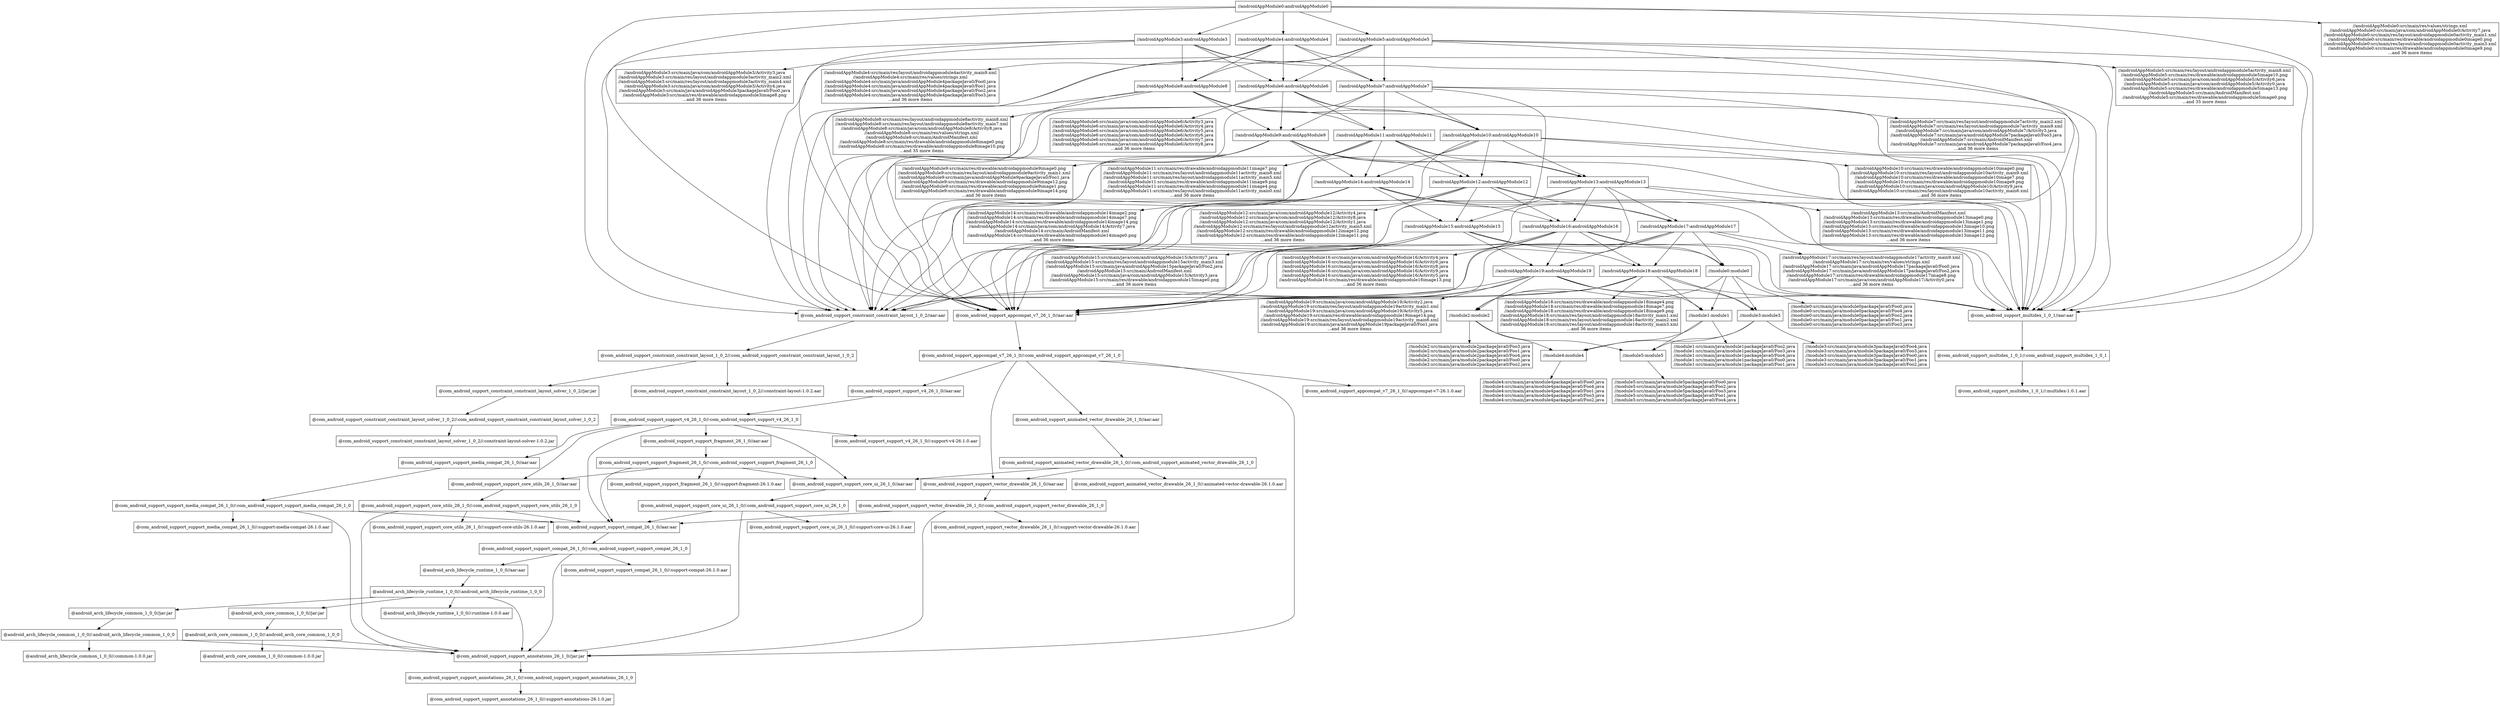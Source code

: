 digraph mygraph {
  node [shape=box];
"//androidAppModule0:androidAppModule0"
"//androidAppModule0:androidAppModule0" -> "//androidAppModule4:androidAppModule4"
"//androidAppModule0:androidAppModule0" -> "//androidAppModule3:androidAppModule3"
"//androidAppModule0:androidAppModule0" -> "//androidAppModule5:androidAppModule5"
"//androidAppModule0:androidAppModule0" -> "@com_android_support_appcompat_v7_26_1_0//aar:aar"
"//androidAppModule0:androidAppModule0" -> "@com_android_support_constraint_constraint_layout_1_0_2//aar:aar"
"//androidAppModule0:androidAppModule0" -> "//androidAppModule0:src/main/res/values/strings.xml\n//androidAppModule0:src/main/java/com/androidAppModule0/Activity7.java\n//androidAppModule0:src/main/res/layout/androidappmodule0activity_main1.xml\n//androidAppModule0:src/main/res/drawable/androidappmodule0image0.png\n//androidAppModule0:src/main/res/layout/androidappmodule0activity_main3.xml\n//androidAppModule0:src/main/res/drawable/androidappmodule0image9.png\n...and 36 more items"
"//androidAppModule0:androidAppModule0" -> "@com_android_support_multidex_1_0_1//aar:aar"
"//androidAppModule0:src/main/res/values/strings.xml\n//androidAppModule0:src/main/java/com/androidAppModule0/Activity7.java\n//androidAppModule0:src/main/res/layout/androidappmodule0activity_main1.xml\n//androidAppModule0:src/main/res/drawable/androidappmodule0image0.png\n//androidAppModule0:src/main/res/layout/androidappmodule0activity_main3.xml\n//androidAppModule0:src/main/res/drawable/androidappmodule0image9.png\n...and 36 more items"
"//androidAppModule3:androidAppModule3"
"//androidAppModule3:androidAppModule3" -> "//androidAppModule6:androidAppModule6"
"//androidAppModule3:androidAppModule3" -> "//androidAppModule7:androidAppModule7"
"//androidAppModule3:androidAppModule3" -> "//androidAppModule8:androidAppModule8"
"//androidAppModule3:androidAppModule3" -> "@com_android_support_appcompat_v7_26_1_0//aar:aar"
"//androidAppModule3:androidAppModule3" -> "@com_android_support_constraint_constraint_layout_1_0_2//aar:aar"
"//androidAppModule3:androidAppModule3" -> "//androidAppModule3:src/main/java/com/androidAppModule3/Activity3.java\n//androidAppModule3:src/main/res/layout/androidappmodule3activity_main2.xml\n//androidAppModule3:src/main/res/layout/androidappmodule3activity_main4.xml\n//androidAppModule3:src/main/java/com/androidAppModule3/Activity4.java\n//androidAppModule3:src/main/java/androidAppModule3packageJava0/Foo0.java\n//androidAppModule3:src/main/res/drawable/androidappmodule3image8.png\n...and 36 more items"
"//androidAppModule3:androidAppModule3" -> "@com_android_support_multidex_1_0_1//aar:aar"
"//androidAppModule3:src/main/java/com/androidAppModule3/Activity3.java\n//androidAppModule3:src/main/res/layout/androidappmodule3activity_main2.xml\n//androidAppModule3:src/main/res/layout/androidappmodule3activity_main4.xml\n//androidAppModule3:src/main/java/com/androidAppModule3/Activity4.java\n//androidAppModule3:src/main/java/androidAppModule3packageJava0/Foo0.java\n//androidAppModule3:src/main/res/drawable/androidappmodule3image8.png\n...and 36 more items"
"//androidAppModule4:androidAppModule4"
"//androidAppModule4:androidAppModule4" -> "//androidAppModule6:androidAppModule6"
"//androidAppModule4:androidAppModule4" -> "//androidAppModule7:androidAppModule7"
"//androidAppModule4:androidAppModule4" -> "//androidAppModule8:androidAppModule8"
"//androidAppModule4:androidAppModule4" -> "@com_android_support_appcompat_v7_26_1_0//aar:aar"
"//androidAppModule4:androidAppModule4" -> "@com_android_support_constraint_constraint_layout_1_0_2//aar:aar"
"//androidAppModule4:androidAppModule4" -> "//androidAppModule4:src/main/res/layout/androidappmodule4activity_main9.xml\n//androidAppModule4:src/main/res/values/strings.xml\n//androidAppModule4:src/main/java/androidAppModule4packageJava0/Foo0.java\n//androidAppModule4:src/main/java/androidAppModule4packageJava0/Foo1.java\n//androidAppModule4:src/main/java/androidAppModule4packageJava0/Foo2.java\n//androidAppModule4:src/main/java/androidAppModule4packageJava0/Foo3.java\n...and 36 more items"
"//androidAppModule4:androidAppModule4" -> "@com_android_support_multidex_1_0_1//aar:aar"
"//androidAppModule4:src/main/res/layout/androidappmodule4activity_main9.xml\n//androidAppModule4:src/main/res/values/strings.xml\n//androidAppModule4:src/main/java/androidAppModule4packageJava0/Foo0.java\n//androidAppModule4:src/main/java/androidAppModule4packageJava0/Foo1.java\n//androidAppModule4:src/main/java/androidAppModule4packageJava0/Foo2.java\n//androidAppModule4:src/main/java/androidAppModule4packageJava0/Foo3.java\n...and 36 more items"
"//androidAppModule5:androidAppModule5"
"//androidAppModule5:androidAppModule5" -> "//androidAppModule6:androidAppModule6"
"//androidAppModule5:androidAppModule5" -> "//androidAppModule7:androidAppModule7"
"//androidAppModule5:androidAppModule5" -> "//androidAppModule8:androidAppModule8"
"//androidAppModule5:androidAppModule5" -> "@com_android_support_appcompat_v7_26_1_0//aar:aar"
"//androidAppModule5:androidAppModule5" -> "@com_android_support_constraint_constraint_layout_1_0_2//aar:aar"
"//androidAppModule5:androidAppModule5" -> "//androidAppModule5:src/main/res/layout/androidappmodule5activity_main8.xml\n//androidAppModule5:src/main/res/drawable/androidappmodule5image10.png\n//androidAppModule5:src/main/java/com/androidAppModule5/Activity6.java\n//androidAppModule5:src/main/java/com/androidAppModule5/Activity0.java\n//androidAppModule5:src/main/res/drawable/androidappmodule5image13.png\n//androidAppModule5:src/main/AndroidManifest.xml\n//androidAppModule5:src/main/res/drawable/androidappmodule5image0.png\n...and 35 more items"
"//androidAppModule5:androidAppModule5" -> "@com_android_support_multidex_1_0_1//aar:aar"
"//androidAppModule5:src/main/res/layout/androidappmodule5activity_main8.xml\n//androidAppModule5:src/main/res/drawable/androidappmodule5image10.png\n//androidAppModule5:src/main/java/com/androidAppModule5/Activity6.java\n//androidAppModule5:src/main/java/com/androidAppModule5/Activity0.java\n//androidAppModule5:src/main/res/drawable/androidappmodule5image13.png\n//androidAppModule5:src/main/AndroidManifest.xml\n//androidAppModule5:src/main/res/drawable/androidappmodule5image0.png\n...and 35 more items"
"//androidAppModule8:androidAppModule8"
"//androidAppModule8:androidAppModule8" -> "//androidAppModule10:androidAppModule10"
"//androidAppModule8:androidAppModule8" -> "//androidAppModule11:androidAppModule11"
"//androidAppModule8:androidAppModule8" -> "//androidAppModule9:androidAppModule9"
"//androidAppModule8:androidAppModule8" -> "@com_android_support_appcompat_v7_26_1_0//aar:aar"
"//androidAppModule8:androidAppModule8" -> "@com_android_support_constraint_constraint_layout_1_0_2//aar:aar"
"//androidAppModule8:androidAppModule8" -> "//androidAppModule8:src/main/res/layout/androidappmodule8activity_main8.xml\n//androidAppModule8:src/main/res/layout/androidappmodule8activity_main7.xml\n//androidAppModule8:src/main/java/com/androidAppModule8/Activity8.java\n//androidAppModule8:src/main/res/values/strings.xml\n//androidAppModule8:src/main/AndroidManifest.xml\n//androidAppModule8:src/main/res/drawable/androidappmodule8image0.png\n//androidAppModule8:src/main/res/drawable/androidappmodule8image10.png\n...and 35 more items"
"//androidAppModule8:androidAppModule8" -> "@com_android_support_multidex_1_0_1//aar:aar"
"//androidAppModule8:src/main/res/layout/androidappmodule8activity_main8.xml\n//androidAppModule8:src/main/res/layout/androidappmodule8activity_main7.xml\n//androidAppModule8:src/main/java/com/androidAppModule8/Activity8.java\n//androidAppModule8:src/main/res/values/strings.xml\n//androidAppModule8:src/main/AndroidManifest.xml\n//androidAppModule8:src/main/res/drawable/androidappmodule8image0.png\n//androidAppModule8:src/main/res/drawable/androidappmodule8image10.png\n...and 35 more items"
"//androidAppModule7:androidAppModule7"
"//androidAppModule7:androidAppModule7" -> "//androidAppModule10:androidAppModule10"
"//androidAppModule7:androidAppModule7" -> "//androidAppModule11:androidAppModule11"
"//androidAppModule7:androidAppModule7" -> "//androidAppModule9:androidAppModule9"
"//androidAppModule7:androidAppModule7" -> "@com_android_support_appcompat_v7_26_1_0//aar:aar"
"//androidAppModule7:androidAppModule7" -> "@com_android_support_constraint_constraint_layout_1_0_2//aar:aar"
"//androidAppModule7:androidAppModule7" -> "//androidAppModule7:src/main/res/layout/androidappmodule7activity_main2.xml\n//androidAppModule7:src/main/res/layout/androidappmodule7activity_main9.xml\n//androidAppModule7:src/main/java/com/androidAppModule7/Activity3.java\n//androidAppModule7:src/main/java/androidAppModule7packageJava0/Foo3.java\n//androidAppModule7:src/main/AndroidManifest.xml\n//androidAppModule7:src/main/java/androidAppModule7packageJava0/Foo4.java\n...and 36 more items"
"//androidAppModule7:androidAppModule7" -> "@com_android_support_multidex_1_0_1//aar:aar"
"//androidAppModule7:src/main/res/layout/androidappmodule7activity_main2.xml\n//androidAppModule7:src/main/res/layout/androidappmodule7activity_main9.xml\n//androidAppModule7:src/main/java/com/androidAppModule7/Activity3.java\n//androidAppModule7:src/main/java/androidAppModule7packageJava0/Foo3.java\n//androidAppModule7:src/main/AndroidManifest.xml\n//androidAppModule7:src/main/java/androidAppModule7packageJava0/Foo4.java\n...and 36 more items"
"//androidAppModule6:androidAppModule6"
"//androidAppModule6:androidAppModule6" -> "//androidAppModule10:androidAppModule10"
"//androidAppModule6:androidAppModule6" -> "//androidAppModule11:androidAppModule11"
"//androidAppModule6:androidAppModule6" -> "//androidAppModule9:androidAppModule9"
"//androidAppModule6:androidAppModule6" -> "@com_android_support_appcompat_v7_26_1_0//aar:aar"
"//androidAppModule6:androidAppModule6" -> "@com_android_support_constraint_constraint_layout_1_0_2//aar:aar"
"//androidAppModule6:androidAppModule6" -> "//androidAppModule6:src/main/java/com/androidAppModule6/Activity3.java\n//androidAppModule6:src/main/java/com/androidAppModule6/Activity4.java\n//androidAppModule6:src/main/java/com/androidAppModule6/Activity5.java\n//androidAppModule6:src/main/java/com/androidAppModule6/Activity6.java\n//androidAppModule6:src/main/java/com/androidAppModule6/Activity7.java\n//androidAppModule6:src/main/java/com/androidAppModule6/Activity8.java\n...and 36 more items"
"//androidAppModule6:androidAppModule6" -> "@com_android_support_multidex_1_0_1//aar:aar"
"//androidAppModule6:src/main/java/com/androidAppModule6/Activity3.java\n//androidAppModule6:src/main/java/com/androidAppModule6/Activity4.java\n//androidAppModule6:src/main/java/com/androidAppModule6/Activity5.java\n//androidAppModule6:src/main/java/com/androidAppModule6/Activity6.java\n//androidAppModule6:src/main/java/com/androidAppModule6/Activity7.java\n//androidAppModule6:src/main/java/com/androidAppModule6/Activity8.java\n...and 36 more items"
"//androidAppModule9:androidAppModule9"
"//androidAppModule9:androidAppModule9" -> "//androidAppModule12:androidAppModule12"
"//androidAppModule9:androidAppModule9" -> "//androidAppModule13:androidAppModule13"
"//androidAppModule9:androidAppModule9" -> "//androidAppModule14:androidAppModule14"
"//androidAppModule9:androidAppModule9" -> "@com_android_support_appcompat_v7_26_1_0//aar:aar"
"//androidAppModule9:androidAppModule9" -> "@com_android_support_constraint_constraint_layout_1_0_2//aar:aar"
"//androidAppModule9:androidAppModule9" -> "@com_android_support_multidex_1_0_1//aar:aar"
"//androidAppModule9:androidAppModule9" -> "//androidAppModule9:src/main/res/drawable/androidappmodule9image0.png\n//androidAppModule9:src/main/res/layout/androidappmodule9activity_main1.xml\n//androidAppModule9:src/main/java/androidAppModule9packageJava0/Foo1.java\n//androidAppModule9:src/main/res/drawable/androidappmodule9image12.png\n//androidAppModule9:src/main/res/drawable/androidappmodule9image1.png\n//androidAppModule9:src/main/res/drawable/androidappmodule9image14.png\n...and 36 more items"
"//androidAppModule9:src/main/res/drawable/androidappmodule9image0.png\n//androidAppModule9:src/main/res/layout/androidappmodule9activity_main1.xml\n//androidAppModule9:src/main/java/androidAppModule9packageJava0/Foo1.java\n//androidAppModule9:src/main/res/drawable/androidappmodule9image12.png\n//androidAppModule9:src/main/res/drawable/androidappmodule9image1.png\n//androidAppModule9:src/main/res/drawable/androidappmodule9image14.png\n...and 36 more items"
"//androidAppModule11:androidAppModule11"
"//androidAppModule11:androidAppModule11" -> "//androidAppModule12:androidAppModule12"
"//androidAppModule11:androidAppModule11" -> "//androidAppModule13:androidAppModule13"
"//androidAppModule11:androidAppModule11" -> "//androidAppModule14:androidAppModule14"
"//androidAppModule11:androidAppModule11" -> "@com_android_support_appcompat_v7_26_1_0//aar:aar"
"//androidAppModule11:androidAppModule11" -> "@com_android_support_constraint_constraint_layout_1_0_2//aar:aar"
"//androidAppModule11:androidAppModule11" -> "@com_android_support_multidex_1_0_1//aar:aar"
"//androidAppModule11:androidAppModule11" -> "//androidAppModule11:src/main/res/drawable/androidappmodule11image7.png\n//androidAppModule11:src/main/res/layout/androidappmodule11activity_main8.xml\n//androidAppModule11:src/main/res/layout/androidappmodule11activity_main5.xml\n//androidAppModule11:src/main/res/drawable/androidappmodule11image9.png\n//androidAppModule11:src/main/res/drawable/androidappmodule11image4.png\n//androidAppModule11:src/main/res/layout/androidappmodule11activity_main0.xml\n...and 36 more items"
"//androidAppModule11:src/main/res/drawable/androidappmodule11image7.png\n//androidAppModule11:src/main/res/layout/androidappmodule11activity_main8.xml\n//androidAppModule11:src/main/res/layout/androidappmodule11activity_main5.xml\n//androidAppModule11:src/main/res/drawable/androidappmodule11image9.png\n//androidAppModule11:src/main/res/drawable/androidappmodule11image4.png\n//androidAppModule11:src/main/res/layout/androidappmodule11activity_main0.xml\n...and 36 more items"
"//androidAppModule10:androidAppModule10"
"//androidAppModule10:androidAppModule10" -> "//androidAppModule12:androidAppModule12"
"//androidAppModule10:androidAppModule10" -> "//androidAppModule13:androidAppModule13"
"//androidAppModule10:androidAppModule10" -> "//androidAppModule14:androidAppModule14"
"//androidAppModule10:androidAppModule10" -> "@com_android_support_appcompat_v7_26_1_0//aar:aar"
"//androidAppModule10:androidAppModule10" -> "@com_android_support_constraint_constraint_layout_1_0_2//aar:aar"
"//androidAppModule10:androidAppModule10" -> "//androidAppModule10:src/main/res/drawable/androidappmodule10image0.png\n//androidAppModule10:src/main/res/layout/androidappmodule10activity_main9.xml\n//androidAppModule10:src/main/res/drawable/androidappmodule10image7.png\n//androidAppModule10:src/main/res/drawable/androidappmodule10image9.png\n//androidAppModule10:src/main/java/com/androidAppModule10/Activity9.java\n//androidAppModule10:src/main/res/layout/androidappmodule10activity_main6.xml\n...and 36 more items"
"//androidAppModule10:androidAppModule10" -> "@com_android_support_multidex_1_0_1//aar:aar"
"//androidAppModule10:src/main/res/drawable/androidappmodule10image0.png\n//androidAppModule10:src/main/res/layout/androidappmodule10activity_main9.xml\n//androidAppModule10:src/main/res/drawable/androidappmodule10image7.png\n//androidAppModule10:src/main/res/drawable/androidappmodule10image9.png\n//androidAppModule10:src/main/java/com/androidAppModule10/Activity9.java\n//androidAppModule10:src/main/res/layout/androidappmodule10activity_main6.xml\n...and 36 more items"
"//androidAppModule14:androidAppModule14"
"//androidAppModule14:androidAppModule14" -> "//androidAppModule15:androidAppModule15"
"//androidAppModule14:androidAppModule14" -> "//androidAppModule16:androidAppModule16"
"//androidAppModule14:androidAppModule14" -> "//androidAppModule17:androidAppModule17"
"//androidAppModule14:androidAppModule14" -> "@com_android_support_appcompat_v7_26_1_0//aar:aar"
"//androidAppModule14:androidAppModule14" -> "@com_android_support_constraint_constraint_layout_1_0_2//aar:aar"
"//androidAppModule14:androidAppModule14" -> "@com_android_support_multidex_1_0_1//aar:aar"
"//androidAppModule14:androidAppModule14" -> "//androidAppModule14:src/main/res/drawable/androidappmodule14image2.png\n//androidAppModule14:src/main/res/drawable/androidappmodule14image7.png\n//androidAppModule14:src/main/res/drawable/androidappmodule14image14.png\n//androidAppModule14:src/main/java/com/androidAppModule14/Activity7.java\n//androidAppModule14:src/main/AndroidManifest.xml\n//androidAppModule14:src/main/res/drawable/androidappmodule14image0.png\n...and 36 more items"
"//androidAppModule14:src/main/res/drawable/androidappmodule14image2.png\n//androidAppModule14:src/main/res/drawable/androidappmodule14image7.png\n//androidAppModule14:src/main/res/drawable/androidappmodule14image14.png\n//androidAppModule14:src/main/java/com/androidAppModule14/Activity7.java\n//androidAppModule14:src/main/AndroidManifest.xml\n//androidAppModule14:src/main/res/drawable/androidappmodule14image0.png\n...and 36 more items"
"//androidAppModule12:androidAppModule12"
"//androidAppModule12:androidAppModule12" -> "//androidAppModule15:androidAppModule15"
"//androidAppModule12:androidAppModule12" -> "//androidAppModule16:androidAppModule16"
"//androidAppModule12:androidAppModule12" -> "//androidAppModule17:androidAppModule17"
"//androidAppModule12:androidAppModule12" -> "@com_android_support_appcompat_v7_26_1_0//aar:aar"
"//androidAppModule12:androidAppModule12" -> "@com_android_support_constraint_constraint_layout_1_0_2//aar:aar"
"//androidAppModule12:androidAppModule12" -> "//androidAppModule12:src/main/java/com/androidAppModule12/Activity4.java\n//androidAppModule12:src/main/java/com/androidAppModule12/Activity8.java\n//androidAppModule12:src/main/java/com/androidAppModule12/Activity1.java\n//androidAppModule12:src/main/res/layout/androidappmodule12activity_main5.xml\n//androidAppModule12:src/main/res/drawable/androidappmodule12image12.png\n//androidAppModule12:src/main/res/drawable/androidappmodule12image11.png\n...and 36 more items"
"//androidAppModule12:androidAppModule12" -> "@com_android_support_multidex_1_0_1//aar:aar"
"//androidAppModule12:src/main/java/com/androidAppModule12/Activity4.java\n//androidAppModule12:src/main/java/com/androidAppModule12/Activity8.java\n//androidAppModule12:src/main/java/com/androidAppModule12/Activity1.java\n//androidAppModule12:src/main/res/layout/androidappmodule12activity_main5.xml\n//androidAppModule12:src/main/res/drawable/androidappmodule12image12.png\n//androidAppModule12:src/main/res/drawable/androidappmodule12image11.png\n...and 36 more items"
"//androidAppModule13:androidAppModule13"
"//androidAppModule13:androidAppModule13" -> "//androidAppModule15:androidAppModule15"
"//androidAppModule13:androidAppModule13" -> "//androidAppModule16:androidAppModule16"
"//androidAppModule13:androidAppModule13" -> "//androidAppModule17:androidAppModule17"
"//androidAppModule13:androidAppModule13" -> "@com_android_support_appcompat_v7_26_1_0//aar:aar"
"//androidAppModule13:androidAppModule13" -> "@com_android_support_constraint_constraint_layout_1_0_2//aar:aar"
"//androidAppModule13:androidAppModule13" -> "//androidAppModule13:src/main/AndroidManifest.xml\n//androidAppModule13:src/main/res/drawable/androidappmodule13image0.png\n//androidAppModule13:src/main/res/drawable/androidappmodule13image1.png\n//androidAppModule13:src/main/res/drawable/androidappmodule13image10.png\n//androidAppModule13:src/main/res/drawable/androidappmodule13image11.png\n//androidAppModule13:src/main/res/drawable/androidappmodule13image12.png\n...and 36 more items"
"//androidAppModule13:androidAppModule13" -> "@com_android_support_multidex_1_0_1//aar:aar"
"//androidAppModule13:src/main/AndroidManifest.xml\n//androidAppModule13:src/main/res/drawable/androidappmodule13image0.png\n//androidAppModule13:src/main/res/drawable/androidappmodule13image1.png\n//androidAppModule13:src/main/res/drawable/androidappmodule13image10.png\n//androidAppModule13:src/main/res/drawable/androidappmodule13image11.png\n//androidAppModule13:src/main/res/drawable/androidappmodule13image12.png\n...and 36 more items"
"//androidAppModule17:androidAppModule17"
"//androidAppModule17:androidAppModule17" -> "//androidAppModule18:androidAppModule18"
"//androidAppModule17:androidAppModule17" -> "//androidAppModule19:androidAppModule19"
"//androidAppModule17:androidAppModule17" -> "//module0:module0"
"//androidAppModule17:androidAppModule17" -> "@com_android_support_appcompat_v7_26_1_0//aar:aar"
"//androidAppModule17:androidAppModule17" -> "@com_android_support_constraint_constraint_layout_1_0_2//aar:aar"
"//androidAppModule17:androidAppModule17" -> "//androidAppModule17:src/main/res/layout/androidappmodule17activity_main9.xml\n//androidAppModule17:src/main/res/values/strings.xml\n//androidAppModule17:src/main/java/androidAppModule17packageJava0/Foo0.java\n//androidAppModule17:src/main/java/androidAppModule17packageJava0/Foo2.java\n//androidAppModule17:src/main/res/drawable/androidappmodule17image8.png\n//androidAppModule17:src/main/java/com/androidAppModule17/Activity0.java\n...and 36 more items"
"//androidAppModule17:androidAppModule17" -> "@com_android_support_multidex_1_0_1//aar:aar"
"//androidAppModule17:src/main/res/layout/androidappmodule17activity_main9.xml\n//androidAppModule17:src/main/res/values/strings.xml\n//androidAppModule17:src/main/java/androidAppModule17packageJava0/Foo0.java\n//androidAppModule17:src/main/java/androidAppModule17packageJava0/Foo2.java\n//androidAppModule17:src/main/res/drawable/androidappmodule17image8.png\n//androidAppModule17:src/main/java/com/androidAppModule17/Activity0.java\n...and 36 more items"
"//androidAppModule16:androidAppModule16"
"//androidAppModule16:androidAppModule16" -> "//androidAppModule18:androidAppModule18"
"//androidAppModule16:androidAppModule16" -> "//androidAppModule19:androidAppModule19"
"//androidAppModule16:androidAppModule16" -> "//module0:module0"
"//androidAppModule16:androidAppModule16" -> "@com_android_support_appcompat_v7_26_1_0//aar:aar"
"//androidAppModule16:androidAppModule16" -> "@com_android_support_constraint_constraint_layout_1_0_2//aar:aar"
"//androidAppModule16:androidAppModule16" -> "//androidAppModule16:src/main/java/com/androidAppModule16/Activity4.java\n//androidAppModule16:src/main/java/com/androidAppModule16/Activity6.java\n//androidAppModule16:src/main/java/com/androidAppModule16/Activity8.java\n//androidAppModule16:src/main/java/com/androidAppModule16/Activity9.java\n//androidAppModule16:src/main/java/com/androidAppModule16/Activity5.java\n//androidAppModule16:src/main/res/drawable/androidappmodule16image13.png\n...and 36 more items"
"//androidAppModule16:androidAppModule16" -> "@com_android_support_multidex_1_0_1//aar:aar"
"//androidAppModule16:src/main/java/com/androidAppModule16/Activity4.java\n//androidAppModule16:src/main/java/com/androidAppModule16/Activity6.java\n//androidAppModule16:src/main/java/com/androidAppModule16/Activity8.java\n//androidAppModule16:src/main/java/com/androidAppModule16/Activity9.java\n//androidAppModule16:src/main/java/com/androidAppModule16/Activity5.java\n//androidAppModule16:src/main/res/drawable/androidappmodule16image13.png\n...and 36 more items"
"//androidAppModule15:androidAppModule15"
"//androidAppModule15:androidAppModule15" -> "//androidAppModule18:androidAppModule18"
"//androidAppModule15:androidAppModule15" -> "//androidAppModule19:androidAppModule19"
"//androidAppModule15:androidAppModule15" -> "//module0:module0"
"//androidAppModule15:androidAppModule15" -> "@com_android_support_appcompat_v7_26_1_0//aar:aar"
"//androidAppModule15:androidAppModule15" -> "@com_android_support_constraint_constraint_layout_1_0_2//aar:aar"
"//androidAppModule15:androidAppModule15" -> "//androidAppModule15:src/main/java/com/androidAppModule15/Activity7.java\n//androidAppModule15:src/main/res/layout/androidappmodule15activity_main3.xml\n//androidAppModule15:src/main/java/androidAppModule15packageJava0/Foo2.java\n//androidAppModule15:src/main/AndroidManifest.xml\n//androidAppModule15:src/main/java/com/androidAppModule15/Activity3.java\n//androidAppModule15:src/main/res/drawable/androidappmodule15image0.png\n...and 36 more items"
"//androidAppModule15:androidAppModule15" -> "@com_android_support_multidex_1_0_1//aar:aar"
"//androidAppModule15:src/main/java/com/androidAppModule15/Activity7.java\n//androidAppModule15:src/main/res/layout/androidappmodule15activity_main3.xml\n//androidAppModule15:src/main/java/androidAppModule15packageJava0/Foo2.java\n//androidAppModule15:src/main/AndroidManifest.xml\n//androidAppModule15:src/main/java/com/androidAppModule15/Activity3.java\n//androidAppModule15:src/main/res/drawable/androidappmodule15image0.png\n...and 36 more items"
"//module0:module0"
"//module0:module0" -> "//module1:module1"
"//module0:module0" -> "//module0:src/main/java/module0packageJava0/Foo0.java\n//module0:src/main/java/module0packageJava0/Foo4.java\n//module0:src/main/java/module0packageJava0/Foo2.java\n//module0:src/main/java/module0packageJava0/Foo1.java\n//module0:src/main/java/module0packageJava0/Foo3.java"
"//module0:module0" -> "//module3:module3"
"//module0:module0" -> "//module2:module2"
"//module0:src/main/java/module0packageJava0/Foo0.java\n//module0:src/main/java/module0packageJava0/Foo4.java\n//module0:src/main/java/module0packageJava0/Foo2.java\n//module0:src/main/java/module0packageJava0/Foo1.java\n//module0:src/main/java/module0packageJava0/Foo3.java"
"//androidAppModule19:androidAppModule19"
"//androidAppModule19:androidAppModule19" -> "//module1:module1"
"//androidAppModule19:androidAppModule19" -> "//module2:module2"
"//androidAppModule19:androidAppModule19" -> "//module3:module3"
"//androidAppModule19:androidAppModule19" -> "@com_android_support_appcompat_v7_26_1_0//aar:aar"
"//androidAppModule19:androidAppModule19" -> "@com_android_support_constraint_constraint_layout_1_0_2//aar:aar"
"//androidAppModule19:androidAppModule19" -> "//androidAppModule19:src/main/java/com/androidAppModule19/Activity2.java\n//androidAppModule19:src/main/res/layout/androidappmodule19activity_main1.xml\n//androidAppModule19:src/main/java/com/androidAppModule19/Activity5.java\n//androidAppModule19:src/main/res/drawable/androidappmodule19image14.png\n//androidAppModule19:src/main/res/layout/androidappmodule19activity_main6.xml\n//androidAppModule19:src/main/java/androidAppModule19packageJava0/Foo1.java\n...and 36 more items"
"//androidAppModule19:androidAppModule19" -> "@com_android_support_multidex_1_0_1//aar:aar"
"//androidAppModule19:src/main/java/com/androidAppModule19/Activity2.java\n//androidAppModule19:src/main/res/layout/androidappmodule19activity_main1.xml\n//androidAppModule19:src/main/java/com/androidAppModule19/Activity5.java\n//androidAppModule19:src/main/res/drawable/androidappmodule19image14.png\n//androidAppModule19:src/main/res/layout/androidappmodule19activity_main6.xml\n//androidAppModule19:src/main/java/androidAppModule19packageJava0/Foo1.java\n...and 36 more items"
"//androidAppModule18:androidAppModule18"
"//androidAppModule18:androidAppModule18" -> "//module1:module1"
"//androidAppModule18:androidAppModule18" -> "//module2:module2"
"//androidAppModule18:androidAppModule18" -> "//module3:module3"
"//androidAppModule18:androidAppModule18" -> "@com_android_support_appcompat_v7_26_1_0//aar:aar"
"//androidAppModule18:androidAppModule18" -> "@com_android_support_constraint_constraint_layout_1_0_2//aar:aar"
"//androidAppModule18:androidAppModule18" -> "@com_android_support_multidex_1_0_1//aar:aar"
"//androidAppModule18:androidAppModule18" -> "//androidAppModule18:src/main/res/drawable/androidappmodule18image4.png\n//androidAppModule18:src/main/res/drawable/androidappmodule18image7.png\n//androidAppModule18:src/main/res/drawable/androidappmodule18image9.png\n//androidAppModule18:src/main/res/layout/androidappmodule18activity_main1.xml\n//androidAppModule18:src/main/res/layout/androidappmodule18activity_main2.xml\n//androidAppModule18:src/main/res/layout/androidappmodule18activity_main3.xml\n...and 36 more items"
"//androidAppModule18:src/main/res/drawable/androidappmodule18image4.png\n//androidAppModule18:src/main/res/drawable/androidappmodule18image7.png\n//androidAppModule18:src/main/res/drawable/androidappmodule18image9.png\n//androidAppModule18:src/main/res/layout/androidappmodule18activity_main1.xml\n//androidAppModule18:src/main/res/layout/androidappmodule18activity_main2.xml\n//androidAppModule18:src/main/res/layout/androidappmodule18activity_main3.xml\n...and 36 more items"
"@com_android_support_multidex_1_0_1//aar:aar"
"@com_android_support_multidex_1_0_1//aar:aar" -> "@com_android_support_multidex_1_0_1//:com_android_support_multidex_1_0_1"
"@com_android_support_multidex_1_0_1//:com_android_support_multidex_1_0_1"
"@com_android_support_multidex_1_0_1//:com_android_support_multidex_1_0_1" -> "@com_android_support_multidex_1_0_1//:multidex-1.0.1.aar"
"@com_android_support_multidex_1_0_1//:multidex-1.0.1.aar"
"@com_android_support_constraint_constraint_layout_1_0_2//aar:aar"
"@com_android_support_constraint_constraint_layout_1_0_2//aar:aar" -> "@com_android_support_constraint_constraint_layout_1_0_2//:com_android_support_constraint_constraint_layout_1_0_2"
"@com_android_support_appcompat_v7_26_1_0//aar:aar"
"@com_android_support_appcompat_v7_26_1_0//aar:aar" -> "@com_android_support_appcompat_v7_26_1_0//:com_android_support_appcompat_v7_26_1_0"
"@com_android_support_appcompat_v7_26_1_0//:com_android_support_appcompat_v7_26_1_0"
"@com_android_support_appcompat_v7_26_1_0//:com_android_support_appcompat_v7_26_1_0" -> "@com_android_support_animated_vector_drawable_26_1_0//aar:aar"
"@com_android_support_appcompat_v7_26_1_0//:com_android_support_appcompat_v7_26_1_0" -> "@com_android_support_support_annotations_26_1_0//jar:jar"
"@com_android_support_appcompat_v7_26_1_0//:com_android_support_appcompat_v7_26_1_0" -> "@com_android_support_support_vector_drawable_26_1_0//aar:aar"
"@com_android_support_appcompat_v7_26_1_0//:com_android_support_appcompat_v7_26_1_0" -> "@com_android_support_appcompat_v7_26_1_0//:appcompat-v7-26.1.0.aar"
"@com_android_support_appcompat_v7_26_1_0//:com_android_support_appcompat_v7_26_1_0" -> "@com_android_support_support_v4_26_1_0//aar:aar"
"@com_android_support_support_v4_26_1_0//aar:aar"
"@com_android_support_support_v4_26_1_0//aar:aar" -> "@com_android_support_support_v4_26_1_0//:com_android_support_support_v4_26_1_0"
"@com_android_support_support_v4_26_1_0//:com_android_support_support_v4_26_1_0"
"@com_android_support_support_v4_26_1_0//:com_android_support_support_v4_26_1_0" -> "@com_android_support_support_core_utils_26_1_0//aar:aar"
"@com_android_support_support_v4_26_1_0//:com_android_support_support_v4_26_1_0" -> "@com_android_support_support_fragment_26_1_0//aar:aar"
"@com_android_support_support_v4_26_1_0//:com_android_support_support_v4_26_1_0" -> "@com_android_support_support_media_compat_26_1_0//aar:aar"
"@com_android_support_support_v4_26_1_0//:com_android_support_support_v4_26_1_0" -> "@com_android_support_support_compat_26_1_0//aar:aar"
"@com_android_support_support_v4_26_1_0//:com_android_support_support_v4_26_1_0" -> "@com_android_support_support_v4_26_1_0//:support-v4-26.1.0.aar"
"@com_android_support_support_v4_26_1_0//:com_android_support_support_v4_26_1_0" -> "@com_android_support_support_core_ui_26_1_0//aar:aar"
"@com_android_support_support_v4_26_1_0//:support-v4-26.1.0.aar"
"@com_android_support_support_media_compat_26_1_0//aar:aar"
"@com_android_support_support_media_compat_26_1_0//aar:aar" -> "@com_android_support_support_media_compat_26_1_0//:com_android_support_support_media_compat_26_1_0"
"@com_android_support_support_media_compat_26_1_0//:com_android_support_support_media_compat_26_1_0"
"@com_android_support_support_media_compat_26_1_0//:com_android_support_support_media_compat_26_1_0" -> "@com_android_support_support_annotations_26_1_0//jar:jar"
"@com_android_support_support_media_compat_26_1_0//:com_android_support_support_media_compat_26_1_0" -> "@com_android_support_support_media_compat_26_1_0//:support-media-compat-26.1.0.aar"
"@com_android_support_support_media_compat_26_1_0//:com_android_support_support_media_compat_26_1_0" -> "@com_android_support_support_compat_26_1_0//aar:aar"
"@com_android_support_support_media_compat_26_1_0//:support-media-compat-26.1.0.aar"
"@com_android_support_support_fragment_26_1_0//aar:aar"
"@com_android_support_support_fragment_26_1_0//aar:aar" -> "@com_android_support_support_fragment_26_1_0//:com_android_support_support_fragment_26_1_0"
"@com_android_support_support_fragment_26_1_0//:com_android_support_support_fragment_26_1_0"
"@com_android_support_support_fragment_26_1_0//:com_android_support_support_fragment_26_1_0" -> "@com_android_support_support_core_utils_26_1_0//aar:aar"
"@com_android_support_support_fragment_26_1_0//:com_android_support_support_fragment_26_1_0" -> "@com_android_support_support_compat_26_1_0//aar:aar"
"@com_android_support_support_fragment_26_1_0//:com_android_support_support_fragment_26_1_0" -> "@com_android_support_support_fragment_26_1_0//:support-fragment-26.1.0.aar"
"@com_android_support_support_fragment_26_1_0//:com_android_support_support_fragment_26_1_0" -> "@com_android_support_support_core_ui_26_1_0//aar:aar"
"@com_android_support_support_fragment_26_1_0//:support-fragment-26.1.0.aar"
"@com_android_support_support_core_utils_26_1_0//aar:aar"
"@com_android_support_support_core_utils_26_1_0//aar:aar" -> "@com_android_support_support_core_utils_26_1_0//:com_android_support_support_core_utils_26_1_0"
"@com_android_support_support_core_utils_26_1_0//:com_android_support_support_core_utils_26_1_0"
"@com_android_support_support_core_utils_26_1_0//:com_android_support_support_core_utils_26_1_0" -> "@com_android_support_support_annotations_26_1_0//jar:jar"
"@com_android_support_support_core_utils_26_1_0//:com_android_support_support_core_utils_26_1_0" -> "@com_android_support_support_core_utils_26_1_0//:support-core-utils-26.1.0.aar"
"@com_android_support_support_core_utils_26_1_0//:com_android_support_support_core_utils_26_1_0" -> "@com_android_support_support_compat_26_1_0//aar:aar"
"@com_android_support_support_core_utils_26_1_0//:support-core-utils-26.1.0.aar"
"@com_android_support_appcompat_v7_26_1_0//:appcompat-v7-26.1.0.aar"
"@com_android_support_animated_vector_drawable_26_1_0//aar:aar"
"@com_android_support_animated_vector_drawable_26_1_0//aar:aar" -> "@com_android_support_animated_vector_drawable_26_1_0//:com_android_support_animated_vector_drawable_26_1_0"
"@com_android_support_animated_vector_drawable_26_1_0//:com_android_support_animated_vector_drawable_26_1_0"
"@com_android_support_animated_vector_drawable_26_1_0//:com_android_support_animated_vector_drawable_26_1_0" -> "@com_android_support_support_vector_drawable_26_1_0//aar:aar"
"@com_android_support_animated_vector_drawable_26_1_0//:com_android_support_animated_vector_drawable_26_1_0" -> "@com_android_support_animated_vector_drawable_26_1_0//:animated-vector-drawable-26.1.0.aar"
"@com_android_support_animated_vector_drawable_26_1_0//:com_android_support_animated_vector_drawable_26_1_0" -> "@com_android_support_support_core_ui_26_1_0//aar:aar"
"@com_android_support_support_core_ui_26_1_0//aar:aar"
"@com_android_support_support_core_ui_26_1_0//aar:aar" -> "@com_android_support_support_core_ui_26_1_0//:com_android_support_support_core_ui_26_1_0"
"@com_android_support_support_core_ui_26_1_0//:com_android_support_support_core_ui_26_1_0"
"@com_android_support_support_core_ui_26_1_0//:com_android_support_support_core_ui_26_1_0" -> "@com_android_support_support_annotations_26_1_0//jar:jar"
"@com_android_support_support_core_ui_26_1_0//:com_android_support_support_core_ui_26_1_0" -> "@com_android_support_support_core_ui_26_1_0//:support-core-ui-26.1.0.aar"
"@com_android_support_support_core_ui_26_1_0//:com_android_support_support_core_ui_26_1_0" -> "@com_android_support_support_compat_26_1_0//aar:aar"
"@com_android_support_support_core_ui_26_1_0//:support-core-ui-26.1.0.aar"
"@com_android_support_animated_vector_drawable_26_1_0//:animated-vector-drawable-26.1.0.aar"
"@com_android_support_support_vector_drawable_26_1_0//aar:aar"
"@com_android_support_support_vector_drawable_26_1_0//aar:aar" -> "@com_android_support_support_vector_drawable_26_1_0//:com_android_support_support_vector_drawable_26_1_0"
"@com_android_support_support_vector_drawable_26_1_0//:com_android_support_support_vector_drawable_26_1_0"
"@com_android_support_support_vector_drawable_26_1_0//:com_android_support_support_vector_drawable_26_1_0" -> "@com_android_support_support_annotations_26_1_0//jar:jar"
"@com_android_support_support_vector_drawable_26_1_0//:com_android_support_support_vector_drawable_26_1_0" -> "@com_android_support_support_vector_drawable_26_1_0//:support-vector-drawable-26.1.0.aar"
"@com_android_support_support_vector_drawable_26_1_0//:com_android_support_support_vector_drawable_26_1_0" -> "@com_android_support_support_compat_26_1_0//aar:aar"
"@com_android_support_support_compat_26_1_0//aar:aar"
"@com_android_support_support_compat_26_1_0//aar:aar" -> "@com_android_support_support_compat_26_1_0//:com_android_support_support_compat_26_1_0"
"@com_android_support_support_compat_26_1_0//:com_android_support_support_compat_26_1_0"
"@com_android_support_support_compat_26_1_0//:com_android_support_support_compat_26_1_0" -> "@com_android_support_support_annotations_26_1_0//jar:jar"
"@com_android_support_support_compat_26_1_0//:com_android_support_support_compat_26_1_0" -> "@com_android_support_support_compat_26_1_0//:support-compat-26.1.0.aar"
"@com_android_support_support_compat_26_1_0//:com_android_support_support_compat_26_1_0" -> "@android_arch_lifecycle_runtime_1_0_0//aar:aar"
"@com_android_support_support_compat_26_1_0//:support-compat-26.1.0.aar"
"@com_android_support_support_vector_drawable_26_1_0//:support-vector-drawable-26.1.0.aar"
"//module3:module3"
"//module3:module3" -> "//module4:module4"
"//module3:module3" -> "//module3:src/main/java/module3packageJava0/Foo4.java\n//module3:src/main/java/module3packageJava0/Foo3.java\n//module3:src/main/java/module3packageJava0/Foo0.java\n//module3:src/main/java/module3packageJava0/Foo1.java\n//module3:src/main/java/module3packageJava0/Foo2.java"
"//module3:module3" -> "//module5:module5"
"//module3:src/main/java/module3packageJava0/Foo4.java\n//module3:src/main/java/module3packageJava0/Foo3.java\n//module3:src/main/java/module3packageJava0/Foo0.java\n//module3:src/main/java/module3packageJava0/Foo1.java\n//module3:src/main/java/module3packageJava0/Foo2.java"
"//module2:module2"
"//module2:module2" -> "//module4:module4"
"//module2:module2" -> "//module2:src/main/java/module2packageJava0/Foo3.java\n//module2:src/main/java/module2packageJava0/Foo1.java\n//module2:src/main/java/module2packageJava0/Foo4.java\n//module2:src/main/java/module2packageJava0/Foo0.java\n//module2:src/main/java/module2packageJava0/Foo2.java"
"//module2:module2" -> "//module5:module5"
"//module2:src/main/java/module2packageJava0/Foo3.java\n//module2:src/main/java/module2packageJava0/Foo1.java\n//module2:src/main/java/module2packageJava0/Foo4.java\n//module2:src/main/java/module2packageJava0/Foo0.java\n//module2:src/main/java/module2packageJava0/Foo2.java"
"//module1:module1"
"//module1:module1" -> "//module5:module5"
"//module1:module1" -> "//module1:src/main/java/module1packageJava0/Foo2.java\n//module1:src/main/java/module1packageJava0/Foo3.java\n//module1:src/main/java/module1packageJava0/Foo4.java\n//module1:src/main/java/module1packageJava0/Foo0.java\n//module1:src/main/java/module1packageJava0/Foo1.java"
"//module1:module1" -> "//module4:module4"
"//module4:module4"
"//module4:module4" -> "//module4:src/main/java/module4packageJava0/Foo0.java\n//module4:src/main/java/module4packageJava0/Foo4.java\n//module4:src/main/java/module4packageJava0/Foo1.java\n//module4:src/main/java/module4packageJava0/Foo3.java\n//module4:src/main/java/module4packageJava0/Foo2.java"
"//module4:src/main/java/module4packageJava0/Foo0.java\n//module4:src/main/java/module4packageJava0/Foo4.java\n//module4:src/main/java/module4packageJava0/Foo1.java\n//module4:src/main/java/module4packageJava0/Foo3.java\n//module4:src/main/java/module4packageJava0/Foo2.java"
"//module1:src/main/java/module1packageJava0/Foo2.java\n//module1:src/main/java/module1packageJava0/Foo3.java\n//module1:src/main/java/module1packageJava0/Foo4.java\n//module1:src/main/java/module1packageJava0/Foo0.java\n//module1:src/main/java/module1packageJava0/Foo1.java"
"//module5:module5"
"//module5:module5" -> "//module5:src/main/java/module5packageJava0/Foo0.java\n//module5:src/main/java/module5packageJava0/Foo2.java\n//module5:src/main/java/module5packageJava0/Foo3.java\n//module5:src/main/java/module5packageJava0/Foo1.java\n//module5:src/main/java/module5packageJava0/Foo4.java"
"//module5:src/main/java/module5packageJava0/Foo0.java\n//module5:src/main/java/module5packageJava0/Foo2.java\n//module5:src/main/java/module5packageJava0/Foo3.java\n//module5:src/main/java/module5packageJava0/Foo1.java\n//module5:src/main/java/module5packageJava0/Foo4.java"
"@com_android_support_constraint_constraint_layout_1_0_2//:com_android_support_constraint_constraint_layout_1_0_2"
"@com_android_support_constraint_constraint_layout_1_0_2//:com_android_support_constraint_constraint_layout_1_0_2" -> "@com_android_support_constraint_constraint_layout_1_0_2//:constraint-layout-1.0.2.aar"
"@com_android_support_constraint_constraint_layout_1_0_2//:com_android_support_constraint_constraint_layout_1_0_2" -> "@com_android_support_constraint_constraint_layout_solver_1_0_2//jar:jar"
"@com_android_support_constraint_constraint_layout_solver_1_0_2//jar:jar"
"@com_android_support_constraint_constraint_layout_solver_1_0_2//jar:jar" -> "@com_android_support_constraint_constraint_layout_solver_1_0_2//:com_android_support_constraint_constraint_layout_solver_1_0_2"
"@com_android_support_constraint_constraint_layout_solver_1_0_2//:com_android_support_constraint_constraint_layout_solver_1_0_2"
"@com_android_support_constraint_constraint_layout_solver_1_0_2//:com_android_support_constraint_constraint_layout_solver_1_0_2" -> "@com_android_support_constraint_constraint_layout_solver_1_0_2//:constraint-layout-solver-1.0.2.jar"
"@com_android_support_constraint_constraint_layout_solver_1_0_2//:constraint-layout-solver-1.0.2.jar"
"@com_android_support_constraint_constraint_layout_1_0_2//:constraint-layout-1.0.2.aar"
"@android_arch_lifecycle_runtime_1_0_0//aar:aar"
"@android_arch_lifecycle_runtime_1_0_0//aar:aar" -> "@android_arch_lifecycle_runtime_1_0_0//:android_arch_lifecycle_runtime_1_0_0"
"@android_arch_lifecycle_runtime_1_0_0//:android_arch_lifecycle_runtime_1_0_0"
"@android_arch_lifecycle_runtime_1_0_0//:android_arch_lifecycle_runtime_1_0_0" -> "@com_android_support_support_annotations_26_1_0//jar:jar"
"@android_arch_lifecycle_runtime_1_0_0//:android_arch_lifecycle_runtime_1_0_0" -> "@android_arch_core_common_1_0_0//jar:jar"
"@android_arch_lifecycle_runtime_1_0_0//:android_arch_lifecycle_runtime_1_0_0" -> "@android_arch_lifecycle_runtime_1_0_0//:runtime-1.0.0.aar"
"@android_arch_lifecycle_runtime_1_0_0//:android_arch_lifecycle_runtime_1_0_0" -> "@android_arch_lifecycle_common_1_0_0//jar:jar"
"@android_arch_lifecycle_common_1_0_0//jar:jar"
"@android_arch_lifecycle_common_1_0_0//jar:jar" -> "@android_arch_lifecycle_common_1_0_0//:android_arch_lifecycle_common_1_0_0"
"@android_arch_lifecycle_common_1_0_0//:android_arch_lifecycle_common_1_0_0"
"@android_arch_lifecycle_common_1_0_0//:android_arch_lifecycle_common_1_0_0" -> "@android_arch_lifecycle_common_1_0_0//:common-1.0.0.jar"
"@android_arch_lifecycle_common_1_0_0//:android_arch_lifecycle_common_1_0_0" -> "@com_android_support_support_annotations_26_1_0//jar:jar"
"@android_arch_lifecycle_common_1_0_0//:common-1.0.0.jar"
"@android_arch_lifecycle_runtime_1_0_0//:runtime-1.0.0.aar"
"@android_arch_core_common_1_0_0//jar:jar"
"@android_arch_core_common_1_0_0//jar:jar" -> "@android_arch_core_common_1_0_0//:android_arch_core_common_1_0_0"
"@android_arch_core_common_1_0_0//:android_arch_core_common_1_0_0"
"@android_arch_core_common_1_0_0//:android_arch_core_common_1_0_0" -> "@android_arch_core_common_1_0_0//:common-1.0.0.jar"
"@android_arch_core_common_1_0_0//:android_arch_core_common_1_0_0" -> "@com_android_support_support_annotations_26_1_0//jar:jar"
"@android_arch_core_common_1_0_0//:common-1.0.0.jar"
"@com_android_support_support_annotations_26_1_0//jar:jar"
"@com_android_support_support_annotations_26_1_0//jar:jar" -> "@com_android_support_support_annotations_26_1_0//:com_android_support_support_annotations_26_1_0"
"@com_android_support_support_annotations_26_1_0//:com_android_support_support_annotations_26_1_0"
"@com_android_support_support_annotations_26_1_0//:com_android_support_support_annotations_26_1_0" -> "@com_android_support_support_annotations_26_1_0//:support-annotations-26.1.0.jar"
"@com_android_support_support_annotations_26_1_0//:support-annotations-26.1.0.jar"
}
